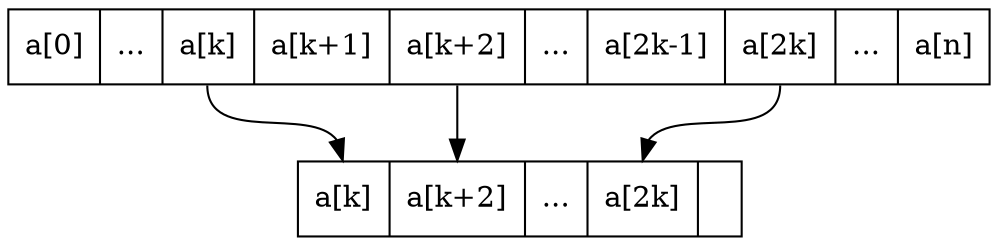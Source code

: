 digraph G {
        node [shape=record];

        in[label="a[0] | ... | <p0> a[k] | a[k+1] | <p1> a[k+2] | ... | a[2k-1] | <p2> a[2k] | ... | a[n]"];
        out[label="<p0> a[k] | <p1> a[k+2] | ...|  <p2> a[2k] |"];
        
        in:p0 -> out:p0;
        in:p1 -> out:p1;
        in:p2 -> out:p2;
}
